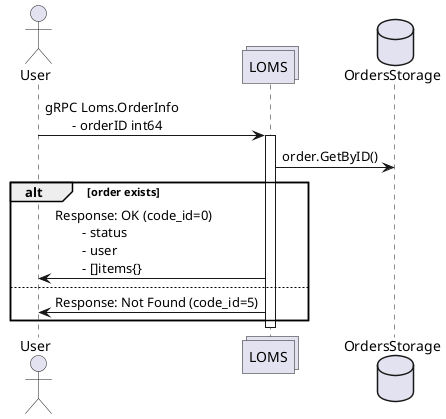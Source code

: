 @startuml

actor User as u
collections LOMS as l
database OrdersStorage as os

u -> l : gRPC Loms.OrderInfo\n\t- orderID int64
activate l

l -> os : order.GetByID()
alt order exists
  l -> u : Response: OK (code_id=0)\n\t- status\n\t- user\n\t- []items{}
else
  l -> u : Response: Not Found (code_id=5)
end

deactivate l

@enduml
